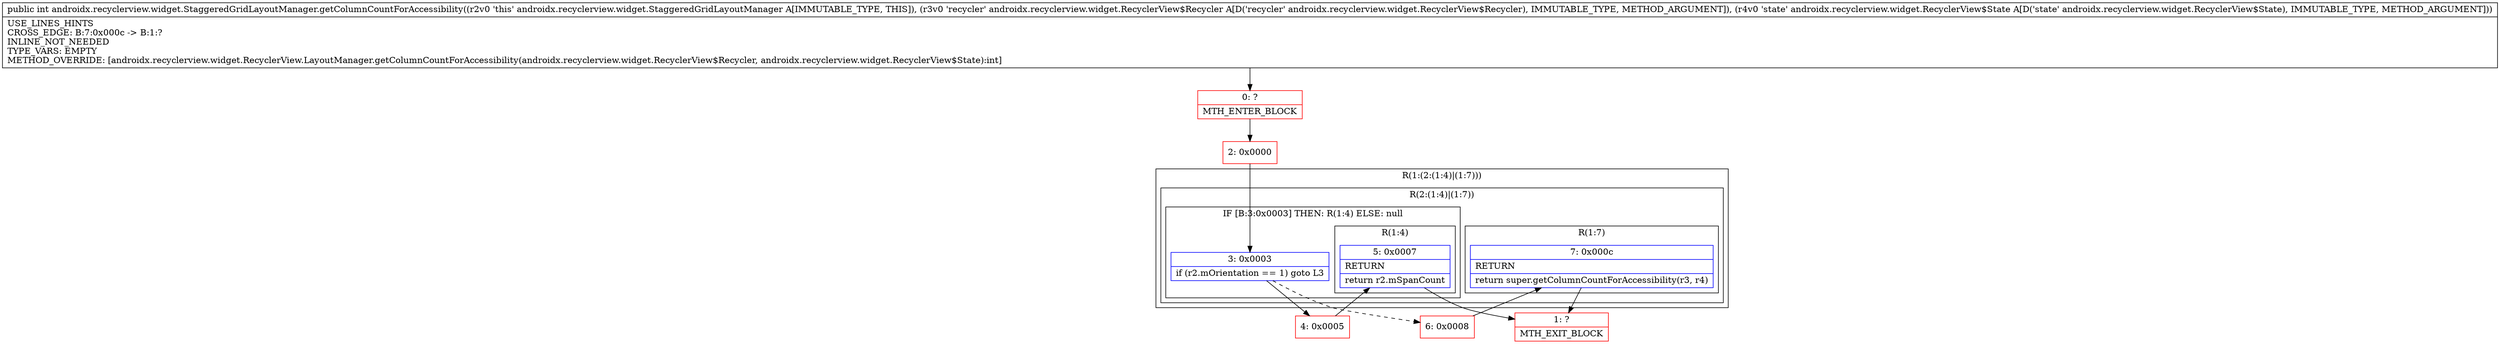 digraph "CFG forandroidx.recyclerview.widget.StaggeredGridLayoutManager.getColumnCountForAccessibility(Landroidx\/recyclerview\/widget\/RecyclerView$Recycler;Landroidx\/recyclerview\/widget\/RecyclerView$State;)I" {
subgraph cluster_Region_1572940555 {
label = "R(1:(2:(1:4)|(1:7)))";
node [shape=record,color=blue];
subgraph cluster_Region_1548430073 {
label = "R(2:(1:4)|(1:7))";
node [shape=record,color=blue];
subgraph cluster_IfRegion_641369528 {
label = "IF [B:3:0x0003] THEN: R(1:4) ELSE: null";
node [shape=record,color=blue];
Node_3 [shape=record,label="{3\:\ 0x0003|if (r2.mOrientation == 1) goto L3\l}"];
subgraph cluster_Region_1805851264 {
label = "R(1:4)";
node [shape=record,color=blue];
Node_5 [shape=record,label="{5\:\ 0x0007|RETURN\l|return r2.mSpanCount\l}"];
}
}
subgraph cluster_Region_1064238476 {
label = "R(1:7)";
node [shape=record,color=blue];
Node_7 [shape=record,label="{7\:\ 0x000c|RETURN\l|return super.getColumnCountForAccessibility(r3, r4)\l}"];
}
}
}
Node_0 [shape=record,color=red,label="{0\:\ ?|MTH_ENTER_BLOCK\l}"];
Node_2 [shape=record,color=red,label="{2\:\ 0x0000}"];
Node_4 [shape=record,color=red,label="{4\:\ 0x0005}"];
Node_1 [shape=record,color=red,label="{1\:\ ?|MTH_EXIT_BLOCK\l}"];
Node_6 [shape=record,color=red,label="{6\:\ 0x0008}"];
MethodNode[shape=record,label="{public int androidx.recyclerview.widget.StaggeredGridLayoutManager.getColumnCountForAccessibility((r2v0 'this' androidx.recyclerview.widget.StaggeredGridLayoutManager A[IMMUTABLE_TYPE, THIS]), (r3v0 'recycler' androidx.recyclerview.widget.RecyclerView$Recycler A[D('recycler' androidx.recyclerview.widget.RecyclerView$Recycler), IMMUTABLE_TYPE, METHOD_ARGUMENT]), (r4v0 'state' androidx.recyclerview.widget.RecyclerView$State A[D('state' androidx.recyclerview.widget.RecyclerView$State), IMMUTABLE_TYPE, METHOD_ARGUMENT]))  | USE_LINES_HINTS\lCROSS_EDGE: B:7:0x000c \-\> B:1:?\lINLINE_NOT_NEEDED\lTYPE_VARS: EMPTY\lMETHOD_OVERRIDE: [androidx.recyclerview.widget.RecyclerView.LayoutManager.getColumnCountForAccessibility(androidx.recyclerview.widget.RecyclerView$Recycler, androidx.recyclerview.widget.RecyclerView$State):int]\l}"];
MethodNode -> Node_0;Node_3 -> Node_4;
Node_3 -> Node_6[style=dashed];
Node_5 -> Node_1;
Node_7 -> Node_1;
Node_0 -> Node_2;
Node_2 -> Node_3;
Node_4 -> Node_5;
Node_6 -> Node_7;
}

